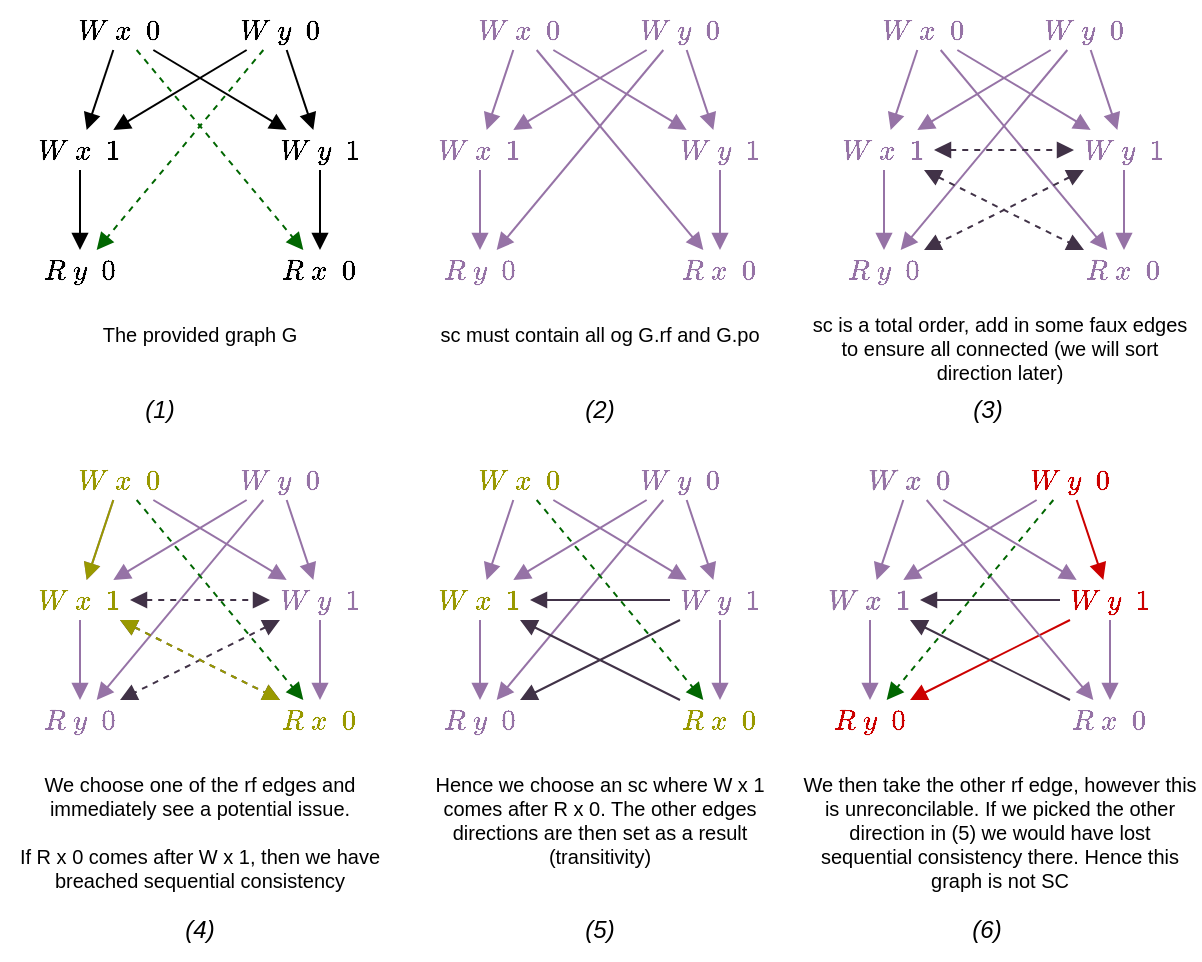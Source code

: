 <mxfile version="20.3.0" type="device"><diagram id="4VJeK3GDb2uLRz9aLx26" name="Page-1"><mxGraphModel dx="1470" dy="714" grid="1" gridSize="10" guides="1" tooltips="1" connect="1" arrows="1" fold="1" page="1" pageScale="1" pageWidth="827" pageHeight="1169" math="1" shadow="0"><root><mxCell id="0"/><mxCell id="1" parent="0"/><mxCell id="dcr5eN3HwHTnz_2Cp5OZ-1" style="rounded=0;orthogonalLoop=1;jettySize=auto;html=1;endArrow=block;endFill=1;" edge="1" parent="1" source="dcr5eN3HwHTnz_2Cp5OZ-3" target="dcr5eN3HwHTnz_2Cp5OZ-10"><mxGeometry relative="1" as="geometry"/></mxCell><mxCell id="dcr5eN3HwHTnz_2Cp5OZ-2" style="edgeStyle=none;rounded=0;orthogonalLoop=1;jettySize=auto;html=1;endArrow=block;endFill=1;" edge="1" parent="1" source="dcr5eN3HwHTnz_2Cp5OZ-3" target="dcr5eN3HwHTnz_2Cp5OZ-12"><mxGeometry relative="1" as="geometry"/></mxCell><mxCell id="dcr5eN3HwHTnz_2Cp5OZ-3" value="$$W \ x \ \ 0$$" style="text;html=1;strokeColor=none;fillColor=none;align=center;verticalAlign=middle;whiteSpace=wrap;rounded=0;" vertex="1" parent="1"><mxGeometry x="275" y="185" width="50" height="20" as="geometry"/></mxCell><mxCell id="dcr5eN3HwHTnz_2Cp5OZ-4" style="edgeStyle=none;rounded=0;orthogonalLoop=1;jettySize=auto;html=1;endArrow=block;endFill=1;" edge="1" parent="1" source="dcr5eN3HwHTnz_2Cp5OZ-7" target="dcr5eN3HwHTnz_2Cp5OZ-12"><mxGeometry relative="1" as="geometry"/></mxCell><mxCell id="dcr5eN3HwHTnz_2Cp5OZ-5" style="edgeStyle=none;rounded=0;orthogonalLoop=1;jettySize=auto;html=1;endArrow=block;endFill=1;" edge="1" parent="1" source="dcr5eN3HwHTnz_2Cp5OZ-7" target="dcr5eN3HwHTnz_2Cp5OZ-10"><mxGeometry relative="1" as="geometry"/></mxCell><mxCell id="dcr5eN3HwHTnz_2Cp5OZ-6" style="edgeStyle=none;rounded=0;orthogonalLoop=1;jettySize=auto;html=1;strokeColor=#006600;strokeWidth=1;endArrow=block;endFill=1;endSize=6;dashed=1;" edge="1" parent="1" source="dcr5eN3HwHTnz_2Cp5OZ-7" target="dcr5eN3HwHTnz_2Cp5OZ-13"><mxGeometry relative="1" as="geometry"/></mxCell><mxCell id="dcr5eN3HwHTnz_2Cp5OZ-7" value="$$W \ y \ \ 0$$" style="text;html=1;strokeColor=none;fillColor=none;align=center;verticalAlign=middle;whiteSpace=wrap;rounded=0;" vertex="1" parent="1"><mxGeometry x="355" y="185" width="50" height="20" as="geometry"/></mxCell><mxCell id="dcr5eN3HwHTnz_2Cp5OZ-8" style="edgeStyle=none;rounded=0;orthogonalLoop=1;jettySize=auto;html=1;exitX=0.5;exitY=1;exitDx=0;exitDy=0;endArrow=block;endFill=1;" edge="1" parent="1" source="dcr5eN3HwHTnz_2Cp5OZ-10" target="dcr5eN3HwHTnz_2Cp5OZ-13"><mxGeometry relative="1" as="geometry"/></mxCell><mxCell id="dcr5eN3HwHTnz_2Cp5OZ-9" style="edgeStyle=none;rounded=0;orthogonalLoop=1;jettySize=auto;html=1;strokeColor=#006600;strokeWidth=1;endArrow=block;endFill=1;endSize=6;dashed=1;" edge="1" parent="1" source="dcr5eN3HwHTnz_2Cp5OZ-3" target="dcr5eN3HwHTnz_2Cp5OZ-14"><mxGeometry relative="1" as="geometry"/></mxCell><mxCell id="dcr5eN3HwHTnz_2Cp5OZ-10" value="$$W \ x \ \ 1$$" style="text;html=1;strokeColor=none;fillColor=none;align=center;verticalAlign=middle;whiteSpace=wrap;rounded=0;" vertex="1" parent="1"><mxGeometry x="255" y="245" width="50" height="20" as="geometry"/></mxCell><mxCell id="dcr5eN3HwHTnz_2Cp5OZ-11" style="edgeStyle=none;rounded=0;orthogonalLoop=1;jettySize=auto;html=1;exitX=0.5;exitY=1;exitDx=0;exitDy=0;endArrow=block;endFill=1;" edge="1" parent="1" source="dcr5eN3HwHTnz_2Cp5OZ-12" target="dcr5eN3HwHTnz_2Cp5OZ-14"><mxGeometry relative="1" as="geometry"/></mxCell><mxCell id="dcr5eN3HwHTnz_2Cp5OZ-12" value="$$W \ y \ \ 1$$" style="text;html=1;strokeColor=none;fillColor=none;align=center;verticalAlign=middle;whiteSpace=wrap;rounded=0;" vertex="1" parent="1"><mxGeometry x="375" y="245" width="50" height="20" as="geometry"/></mxCell><mxCell id="dcr5eN3HwHTnz_2Cp5OZ-13" value="$$R \ y \ \ 0$$" style="text;html=1;strokeColor=none;fillColor=none;align=center;verticalAlign=middle;whiteSpace=wrap;rounded=0;" vertex="1" parent="1"><mxGeometry x="255" y="305" width="50" height="20" as="geometry"/></mxCell><mxCell id="dcr5eN3HwHTnz_2Cp5OZ-14" value="$$R \ x \ \ 0$$" style="text;html=1;strokeColor=none;fillColor=none;align=center;verticalAlign=middle;whiteSpace=wrap;rounded=0;" vertex="1" parent="1"><mxGeometry x="375" y="305" width="50" height="20" as="geometry"/></mxCell><mxCell id="dcr5eN3HwHTnz_2Cp5OZ-15" style="rounded=0;orthogonalLoop=1;jettySize=auto;html=1;endArrow=block;endFill=1;fillColor=#e1d5e7;strokeColor=#9673a6;" edge="1" parent="1" source="dcr5eN3HwHTnz_2Cp5OZ-17" target="dcr5eN3HwHTnz_2Cp5OZ-22"><mxGeometry relative="1" as="geometry"/></mxCell><mxCell id="dcr5eN3HwHTnz_2Cp5OZ-16" style="edgeStyle=none;rounded=0;orthogonalLoop=1;jettySize=auto;html=1;endArrow=block;endFill=1;fillColor=#e1d5e7;strokeColor=#9673a6;" edge="1" parent="1" source="dcr5eN3HwHTnz_2Cp5OZ-17" target="dcr5eN3HwHTnz_2Cp5OZ-24"><mxGeometry relative="1" as="geometry"/></mxCell><mxCell id="dcr5eN3HwHTnz_2Cp5OZ-17" value="$$W \ x \ \ 0$$" style="text;html=1;strokeColor=none;fillColor=none;align=center;verticalAlign=middle;whiteSpace=wrap;rounded=0;fontColor=#9673A6;" vertex="1" parent="1"><mxGeometry x="475" y="185" width="50" height="20" as="geometry"/></mxCell><mxCell id="dcr5eN3HwHTnz_2Cp5OZ-18" style="edgeStyle=none;rounded=0;orthogonalLoop=1;jettySize=auto;html=1;endArrow=block;endFill=1;fillColor=#e1d5e7;strokeColor=#9673a6;" edge="1" parent="1" source="dcr5eN3HwHTnz_2Cp5OZ-20" target="dcr5eN3HwHTnz_2Cp5OZ-24"><mxGeometry relative="1" as="geometry"/></mxCell><mxCell id="dcr5eN3HwHTnz_2Cp5OZ-19" style="edgeStyle=none;rounded=0;orthogonalLoop=1;jettySize=auto;html=1;endArrow=block;endFill=1;fillColor=#e1d5e7;strokeColor=#9673a6;" edge="1" parent="1" source="dcr5eN3HwHTnz_2Cp5OZ-20" target="dcr5eN3HwHTnz_2Cp5OZ-22"><mxGeometry relative="1" as="geometry"/></mxCell><mxCell id="dcr5eN3HwHTnz_2Cp5OZ-20" value="$$W \ y \ \ 0$$" style="text;html=1;strokeColor=none;fillColor=none;align=center;verticalAlign=middle;whiteSpace=wrap;rounded=0;fontColor=#9673A6;" vertex="1" parent="1"><mxGeometry x="555" y="185" width="50" height="20" as="geometry"/></mxCell><mxCell id="dcr5eN3HwHTnz_2Cp5OZ-21" style="edgeStyle=none;rounded=0;orthogonalLoop=1;jettySize=auto;html=1;exitX=0.5;exitY=1;exitDx=0;exitDy=0;endArrow=block;endFill=1;fillColor=#e1d5e7;strokeColor=#9673a6;" edge="1" parent="1" source="dcr5eN3HwHTnz_2Cp5OZ-22" target="dcr5eN3HwHTnz_2Cp5OZ-25"><mxGeometry relative="1" as="geometry"/></mxCell><mxCell id="dcr5eN3HwHTnz_2Cp5OZ-22" value="$$W \ x \ \ 1$$" style="text;html=1;strokeColor=none;fillColor=none;align=center;verticalAlign=middle;whiteSpace=wrap;rounded=0;fontColor=#9673A6;" vertex="1" parent="1"><mxGeometry x="455" y="245" width="50" height="20" as="geometry"/></mxCell><mxCell id="dcr5eN3HwHTnz_2Cp5OZ-23" style="edgeStyle=none;rounded=0;orthogonalLoop=1;jettySize=auto;html=1;exitX=0.5;exitY=1;exitDx=0;exitDy=0;endArrow=block;endFill=1;fillColor=#e1d5e7;strokeColor=#9673a6;" edge="1" parent="1" source="dcr5eN3HwHTnz_2Cp5OZ-24" target="dcr5eN3HwHTnz_2Cp5OZ-26"><mxGeometry relative="1" as="geometry"/></mxCell><mxCell id="dcr5eN3HwHTnz_2Cp5OZ-24" value="$$W \ y \ \ 1$$" style="text;html=1;strokeColor=none;fillColor=none;align=center;verticalAlign=middle;whiteSpace=wrap;rounded=0;fontColor=#9673A6;" vertex="1" parent="1"><mxGeometry x="575" y="245" width="50" height="20" as="geometry"/></mxCell><mxCell id="dcr5eN3HwHTnz_2Cp5OZ-25" value="$$R \ y \ \ 0$$" style="text;html=1;strokeColor=none;fillColor=none;align=center;verticalAlign=middle;whiteSpace=wrap;rounded=0;fontColor=#9673A6;" vertex="1" parent="1"><mxGeometry x="455" y="305" width="50" height="20" as="geometry"/></mxCell><mxCell id="dcr5eN3HwHTnz_2Cp5OZ-26" value="$$R \ x \ \ 0$$" style="text;html=1;strokeColor=none;fillColor=none;align=center;verticalAlign=middle;whiteSpace=wrap;rounded=0;fontColor=#9673A6;" vertex="1" parent="1"><mxGeometry x="575" y="305" width="50" height="20" as="geometry"/></mxCell><mxCell id="dcr5eN3HwHTnz_2Cp5OZ-27" style="edgeStyle=none;rounded=0;orthogonalLoop=1;jettySize=auto;html=1;endArrow=block;endFill=1;fillColor=#e1d5e7;strokeColor=#9673a6;" edge="1" parent="1" source="dcr5eN3HwHTnz_2Cp5OZ-20" target="dcr5eN3HwHTnz_2Cp5OZ-25"><mxGeometry relative="1" as="geometry"><mxPoint x="410" y="275" as="sourcePoint"/><mxPoint x="410" y="315" as="targetPoint"/></mxGeometry></mxCell><mxCell id="dcr5eN3HwHTnz_2Cp5OZ-28" style="edgeStyle=none;rounded=0;orthogonalLoop=1;jettySize=auto;html=1;endArrow=block;endFill=1;fillColor=#e1d5e7;strokeColor=#9673a6;" edge="1" parent="1" source="dcr5eN3HwHTnz_2Cp5OZ-17" target="dcr5eN3HwHTnz_2Cp5OZ-26"><mxGeometry relative="1" as="geometry"><mxPoint x="581.667" y="215" as="sourcePoint"/><mxPoint x="498.333" y="315" as="targetPoint"/></mxGeometry></mxCell><mxCell id="dcr5eN3HwHTnz_2Cp5OZ-29" style="rounded=0;orthogonalLoop=1;jettySize=auto;html=1;endArrow=block;endFill=1;fillColor=#e1d5e7;strokeColor=#9673a6;" edge="1" parent="1" source="dcr5eN3HwHTnz_2Cp5OZ-31" target="dcr5eN3HwHTnz_2Cp5OZ-36"><mxGeometry relative="1" as="geometry"/></mxCell><mxCell id="dcr5eN3HwHTnz_2Cp5OZ-30" style="edgeStyle=none;rounded=0;orthogonalLoop=1;jettySize=auto;html=1;endArrow=block;endFill=1;fillColor=#e1d5e7;strokeColor=#9673a6;" edge="1" parent="1" source="dcr5eN3HwHTnz_2Cp5OZ-31" target="dcr5eN3HwHTnz_2Cp5OZ-38"><mxGeometry relative="1" as="geometry"/></mxCell><mxCell id="dcr5eN3HwHTnz_2Cp5OZ-31" value="$$W \ x \ \ 0$$" style="text;html=1;strokeColor=none;fillColor=none;align=center;verticalAlign=middle;whiteSpace=wrap;rounded=0;fontColor=#999900;" vertex="1" parent="1"><mxGeometry x="475" y="410" width="50" height="20" as="geometry"/></mxCell><mxCell id="dcr5eN3HwHTnz_2Cp5OZ-32" style="edgeStyle=none;rounded=0;orthogonalLoop=1;jettySize=auto;html=1;endArrow=block;endFill=1;fillColor=#e1d5e7;strokeColor=#9673a6;" edge="1" parent="1" source="dcr5eN3HwHTnz_2Cp5OZ-34" target="dcr5eN3HwHTnz_2Cp5OZ-38"><mxGeometry relative="1" as="geometry"/></mxCell><mxCell id="dcr5eN3HwHTnz_2Cp5OZ-33" style="edgeStyle=none;rounded=0;orthogonalLoop=1;jettySize=auto;html=1;endArrow=block;endFill=1;fillColor=#e1d5e7;strokeColor=#9673a6;" edge="1" parent="1" source="dcr5eN3HwHTnz_2Cp5OZ-34" target="dcr5eN3HwHTnz_2Cp5OZ-36"><mxGeometry relative="1" as="geometry"/></mxCell><mxCell id="dcr5eN3HwHTnz_2Cp5OZ-34" value="$$W \ y \ \ 0$$" style="text;html=1;strokeColor=none;fillColor=none;align=center;verticalAlign=middle;whiteSpace=wrap;rounded=0;fontColor=#9673A6;" vertex="1" parent="1"><mxGeometry x="555" y="410" width="50" height="20" as="geometry"/></mxCell><mxCell id="dcr5eN3HwHTnz_2Cp5OZ-35" style="edgeStyle=none;rounded=0;orthogonalLoop=1;jettySize=auto;html=1;exitX=0.5;exitY=1;exitDx=0;exitDy=0;endArrow=block;endFill=1;fillColor=#e1d5e7;strokeColor=#9673a6;" edge="1" parent="1" source="dcr5eN3HwHTnz_2Cp5OZ-36" target="dcr5eN3HwHTnz_2Cp5OZ-39"><mxGeometry relative="1" as="geometry"/></mxCell><mxCell id="dcr5eN3HwHTnz_2Cp5OZ-36" value="$$W \ x \ \ 1$$" style="text;html=1;strokeColor=none;fillColor=none;align=center;verticalAlign=middle;whiteSpace=wrap;rounded=0;fontColor=#999900;" vertex="1" parent="1"><mxGeometry x="455" y="470" width="50" height="20" as="geometry"/></mxCell><mxCell id="dcr5eN3HwHTnz_2Cp5OZ-37" style="edgeStyle=none;rounded=0;orthogonalLoop=1;jettySize=auto;html=1;exitX=0.5;exitY=1;exitDx=0;exitDy=0;endArrow=block;endFill=1;fillColor=#e1d5e7;strokeColor=#9673a6;" edge="1" parent="1" source="dcr5eN3HwHTnz_2Cp5OZ-38" target="dcr5eN3HwHTnz_2Cp5OZ-40"><mxGeometry relative="1" as="geometry"/></mxCell><mxCell id="dcr5eN3HwHTnz_2Cp5OZ-38" value="$$W \ y \ \ 1$$" style="text;html=1;strokeColor=none;fillColor=none;align=center;verticalAlign=middle;whiteSpace=wrap;rounded=0;fontColor=#9673A6;" vertex="1" parent="1"><mxGeometry x="575" y="470" width="50" height="20" as="geometry"/></mxCell><mxCell id="dcr5eN3HwHTnz_2Cp5OZ-39" value="$$R \ y \ \ 0$$" style="text;html=1;strokeColor=none;fillColor=none;align=center;verticalAlign=middle;whiteSpace=wrap;rounded=0;fontColor=#9673A6;" vertex="1" parent="1"><mxGeometry x="455" y="530" width="50" height="20" as="geometry"/></mxCell><mxCell id="dcr5eN3HwHTnz_2Cp5OZ-40" value="$$R \ x \ \ 0$$" style="text;html=1;strokeColor=none;fillColor=none;align=center;verticalAlign=middle;whiteSpace=wrap;rounded=0;fontColor=#999900;" vertex="1" parent="1"><mxGeometry x="575" y="530" width="50" height="20" as="geometry"/></mxCell><mxCell id="dcr5eN3HwHTnz_2Cp5OZ-41" style="edgeStyle=none;rounded=0;orthogonalLoop=1;jettySize=auto;html=1;endArrow=block;endFill=1;fillColor=#e1d5e7;strokeColor=#9673a6;" edge="1" parent="1" source="dcr5eN3HwHTnz_2Cp5OZ-34" target="dcr5eN3HwHTnz_2Cp5OZ-39"><mxGeometry relative="1" as="geometry"><mxPoint x="410" y="500" as="sourcePoint"/><mxPoint x="410" y="540" as="targetPoint"/></mxGeometry></mxCell><mxCell id="dcr5eN3HwHTnz_2Cp5OZ-42" style="edgeStyle=none;rounded=0;orthogonalLoop=1;jettySize=auto;html=1;endArrow=none;endFill=0;fillColor=#e1d5e7;strokeColor=#413247;exitX=1;exitY=0.5;exitDx=0;exitDy=0;entryX=0;entryY=0.5;entryDx=0;entryDy=0;startArrow=block;startFill=1;" edge="1" parent="1" source="dcr5eN3HwHTnz_2Cp5OZ-36" target="dcr5eN3HwHTnz_2Cp5OZ-38"><mxGeometry relative="1" as="geometry"><mxPoint x="581.667" y="440" as="sourcePoint"/><mxPoint x="498.333" y="540" as="targetPoint"/></mxGeometry></mxCell><mxCell id="dcr5eN3HwHTnz_2Cp5OZ-43" style="edgeStyle=none;rounded=0;orthogonalLoop=1;jettySize=auto;html=1;endArrow=none;endFill=0;fillColor=#e1d5e7;strokeColor=#413247;startArrow=block;startFill=1;" edge="1" parent="1" source="dcr5eN3HwHTnz_2Cp5OZ-36" target="dcr5eN3HwHTnz_2Cp5OZ-40"><mxGeometry relative="1" as="geometry"><mxPoint x="515" y="490" as="sourcePoint"/><mxPoint x="585" y="490" as="targetPoint"/></mxGeometry></mxCell><mxCell id="dcr5eN3HwHTnz_2Cp5OZ-44" style="edgeStyle=none;rounded=0;orthogonalLoop=1;jettySize=auto;html=1;endArrow=block;endFill=1;fillColor=#e1d5e7;strokeColor=#413247;startArrow=none;startFill=0;" edge="1" parent="1" source="dcr5eN3HwHTnz_2Cp5OZ-38" target="dcr5eN3HwHTnz_2Cp5OZ-39"><mxGeometry relative="1" as="geometry"><mxPoint x="510" y="500" as="sourcePoint"/><mxPoint x="545" y="570" as="targetPoint"/></mxGeometry></mxCell><mxCell id="dcr5eN3HwHTnz_2Cp5OZ-45" style="edgeStyle=none;rounded=0;orthogonalLoop=1;jettySize=auto;html=1;strokeColor=#006600;strokeWidth=1;endArrow=block;endFill=1;endSize=6;dashed=1;" edge="1" parent="1" source="dcr5eN3HwHTnz_2Cp5OZ-31" target="dcr5eN3HwHTnz_2Cp5OZ-40"><mxGeometry relative="1" as="geometry"><mxPoint x="418.333" y="260" as="sourcePoint"/><mxPoint x="501.667" y="360" as="targetPoint"/></mxGeometry></mxCell><mxCell id="dcr5eN3HwHTnz_2Cp5OZ-47" style="rounded=0;orthogonalLoop=1;jettySize=auto;html=1;endArrow=block;endFill=1;fillColor=#e1d5e7;strokeColor=#9673a6;" edge="1" parent="1" source="dcr5eN3HwHTnz_2Cp5OZ-49" target="dcr5eN3HwHTnz_2Cp5OZ-54"><mxGeometry relative="1" as="geometry"/></mxCell><mxCell id="dcr5eN3HwHTnz_2Cp5OZ-48" style="edgeStyle=none;rounded=0;orthogonalLoop=1;jettySize=auto;html=1;endArrow=block;endFill=1;fillColor=#e1d5e7;strokeColor=#9673a6;" edge="1" parent="1" source="dcr5eN3HwHTnz_2Cp5OZ-49" target="dcr5eN3HwHTnz_2Cp5OZ-56"><mxGeometry relative="1" as="geometry"/></mxCell><mxCell id="dcr5eN3HwHTnz_2Cp5OZ-49" value="$$W \ x \ \ 0$$" style="text;html=1;strokeColor=none;fillColor=none;align=center;verticalAlign=middle;whiteSpace=wrap;rounded=0;" vertex="1" parent="1"><mxGeometry x="670" y="410" width="50" height="20" as="geometry"/></mxCell><mxCell id="dcr5eN3HwHTnz_2Cp5OZ-50" style="edgeStyle=none;rounded=0;orthogonalLoop=1;jettySize=auto;html=1;endArrow=block;endFill=1;fillColor=#e1d5e7;strokeColor=#CC0000;" edge="1" parent="1" source="dcr5eN3HwHTnz_2Cp5OZ-52" target="dcr5eN3HwHTnz_2Cp5OZ-56"><mxGeometry relative="1" as="geometry"/></mxCell><mxCell id="dcr5eN3HwHTnz_2Cp5OZ-51" style="edgeStyle=none;rounded=0;orthogonalLoop=1;jettySize=auto;html=1;endArrow=block;endFill=1;fillColor=#e1d5e7;strokeColor=#9673a6;" edge="1" parent="1" source="dcr5eN3HwHTnz_2Cp5OZ-52" target="dcr5eN3HwHTnz_2Cp5OZ-54"><mxGeometry relative="1" as="geometry"/></mxCell><mxCell id="dcr5eN3HwHTnz_2Cp5OZ-52" value="$$W \ y \ \ 0$$" style="text;html=1;strokeColor=none;fillColor=none;align=center;verticalAlign=middle;whiteSpace=wrap;rounded=0;fontColor=#CC0000;" vertex="1" parent="1"><mxGeometry x="750" y="410" width="50" height="20" as="geometry"/></mxCell><mxCell id="dcr5eN3HwHTnz_2Cp5OZ-53" style="edgeStyle=none;rounded=0;orthogonalLoop=1;jettySize=auto;html=1;exitX=0.5;exitY=1;exitDx=0;exitDy=0;endArrow=block;endFill=1;fillColor=#e1d5e7;strokeColor=#9673a6;" edge="1" parent="1" source="dcr5eN3HwHTnz_2Cp5OZ-54" target="dcr5eN3HwHTnz_2Cp5OZ-57"><mxGeometry relative="1" as="geometry"/></mxCell><mxCell id="dcr5eN3HwHTnz_2Cp5OZ-54" value="$$W \ x \ \ 1$$" style="text;html=1;strokeColor=none;fillColor=none;align=center;verticalAlign=middle;whiteSpace=wrap;rounded=0;" vertex="1" parent="1"><mxGeometry x="650" y="470" width="50" height="20" as="geometry"/></mxCell><mxCell id="dcr5eN3HwHTnz_2Cp5OZ-55" style="edgeStyle=none;rounded=0;orthogonalLoop=1;jettySize=auto;html=1;exitX=0.5;exitY=1;exitDx=0;exitDy=0;endArrow=block;endFill=1;fillColor=#e1d5e7;strokeColor=#9673a6;" edge="1" parent="1" source="dcr5eN3HwHTnz_2Cp5OZ-56" target="dcr5eN3HwHTnz_2Cp5OZ-58"><mxGeometry relative="1" as="geometry"/></mxCell><mxCell id="dcr5eN3HwHTnz_2Cp5OZ-56" value="$$W \ y \ \ 1$$" style="text;html=1;strokeColor=none;fillColor=none;align=center;verticalAlign=middle;whiteSpace=wrap;rounded=0;fontColor=#CC0000;" vertex="1" parent="1"><mxGeometry x="770" y="470" width="50" height="20" as="geometry"/></mxCell><mxCell id="dcr5eN3HwHTnz_2Cp5OZ-57" value="$$R \ y \ \ 0$$" style="text;html=1;strokeColor=none;fillColor=none;align=center;verticalAlign=middle;whiteSpace=wrap;rounded=0;fontColor=#CC0000;" vertex="1" parent="1"><mxGeometry x="650" y="530" width="50" height="20" as="geometry"/></mxCell><mxCell id="dcr5eN3HwHTnz_2Cp5OZ-58" value="$$R \ x \ \ 0$$" style="text;html=1;strokeColor=none;fillColor=none;align=center;verticalAlign=middle;whiteSpace=wrap;rounded=0;fontColor=#9673A6;" vertex="1" parent="1"><mxGeometry x="770" y="530" width="50" height="20" as="geometry"/></mxCell><mxCell id="dcr5eN3HwHTnz_2Cp5OZ-59" style="edgeStyle=none;rounded=0;orthogonalLoop=1;jettySize=auto;html=1;endArrow=none;endFill=0;fillColor=#e1d5e7;strokeColor=#413247;exitX=1;exitY=0.5;exitDx=0;exitDy=0;entryX=0;entryY=0.5;entryDx=0;entryDy=0;startArrow=block;startFill=1;" edge="1" parent="1" source="dcr5eN3HwHTnz_2Cp5OZ-54" target="dcr5eN3HwHTnz_2Cp5OZ-56"><mxGeometry relative="1" as="geometry"><mxPoint x="776.667" y="440" as="sourcePoint"/><mxPoint x="693.333" y="540" as="targetPoint"/></mxGeometry></mxCell><mxCell id="dcr5eN3HwHTnz_2Cp5OZ-60" style="edgeStyle=none;rounded=0;orthogonalLoop=1;jettySize=auto;html=1;endArrow=none;endFill=0;fillColor=#e1d5e7;strokeColor=#413247;startArrow=block;startFill=1;" edge="1" parent="1" source="dcr5eN3HwHTnz_2Cp5OZ-54" target="dcr5eN3HwHTnz_2Cp5OZ-58"><mxGeometry relative="1" as="geometry"><mxPoint x="710" y="490" as="sourcePoint"/><mxPoint x="780" y="490" as="targetPoint"/></mxGeometry></mxCell><mxCell id="dcr5eN3HwHTnz_2Cp5OZ-61" style="edgeStyle=none;rounded=0;orthogonalLoop=1;jettySize=auto;html=1;endArrow=block;endFill=1;fillColor=#e1d5e7;strokeColor=#CC0000;startArrow=none;startFill=0;" edge="1" parent="1" source="dcr5eN3HwHTnz_2Cp5OZ-56" target="dcr5eN3HwHTnz_2Cp5OZ-57"><mxGeometry relative="1" as="geometry"><mxPoint x="705" y="500" as="sourcePoint"/><mxPoint x="740" y="570" as="targetPoint"/></mxGeometry></mxCell><mxCell id="dcr5eN3HwHTnz_2Cp5OZ-62" style="edgeStyle=none;rounded=0;orthogonalLoop=1;jettySize=auto;html=1;endArrow=block;endFill=1;fillColor=#e1d5e7;strokeColor=#9673a6;" edge="1" parent="1" source="dcr5eN3HwHTnz_2Cp5OZ-49" target="dcr5eN3HwHTnz_2Cp5OZ-58"><mxGeometry relative="1" as="geometry"><mxPoint x="685" y="500" as="sourcePoint"/><mxPoint x="685" y="540" as="targetPoint"/></mxGeometry></mxCell><mxCell id="dcr5eN3HwHTnz_2Cp5OZ-63" style="edgeStyle=none;rounded=0;orthogonalLoop=1;jettySize=auto;html=1;strokeColor=#006600;strokeWidth=1;endArrow=block;endFill=1;endSize=6;dashed=1;" edge="1" parent="1" source="dcr5eN3HwHTnz_2Cp5OZ-52" target="dcr5eN3HwHTnz_2Cp5OZ-57"><mxGeometry relative="1" as="geometry"><mxPoint x="503.333" y="440" as="sourcePoint"/><mxPoint x="586.667" y="540" as="targetPoint"/></mxGeometry></mxCell><mxCell id="dcr5eN3HwHTnz_2Cp5OZ-65" style="rounded=0;orthogonalLoop=1;jettySize=auto;html=1;endArrow=block;endFill=1;fillColor=#e1d5e7;strokeColor=#9673a6;" edge="1" parent="1" source="dcr5eN3HwHTnz_2Cp5OZ-67" target="dcr5eN3HwHTnz_2Cp5OZ-72"><mxGeometry relative="1" as="geometry"/></mxCell><mxCell id="dcr5eN3HwHTnz_2Cp5OZ-66" style="edgeStyle=none;rounded=0;orthogonalLoop=1;jettySize=auto;html=1;endArrow=block;endFill=1;fillColor=#e1d5e7;strokeColor=#9673a6;" edge="1" parent="1" source="dcr5eN3HwHTnz_2Cp5OZ-67" target="dcr5eN3HwHTnz_2Cp5OZ-74"><mxGeometry relative="1" as="geometry"/></mxCell><mxCell id="dcr5eN3HwHTnz_2Cp5OZ-67" value="$$W \ x \ \ 0$$" style="text;html=1;strokeColor=none;fillColor=none;align=center;verticalAlign=middle;whiteSpace=wrap;rounded=0;fontColor=#9673A6;" vertex="1" parent="1"><mxGeometry x="677" y="185" width="50" height="20" as="geometry"/></mxCell><mxCell id="dcr5eN3HwHTnz_2Cp5OZ-68" style="edgeStyle=none;rounded=0;orthogonalLoop=1;jettySize=auto;html=1;endArrow=block;endFill=1;fillColor=#e1d5e7;strokeColor=#9673a6;" edge="1" parent="1" source="dcr5eN3HwHTnz_2Cp5OZ-70" target="dcr5eN3HwHTnz_2Cp5OZ-74"><mxGeometry relative="1" as="geometry"/></mxCell><mxCell id="dcr5eN3HwHTnz_2Cp5OZ-69" style="edgeStyle=none;rounded=0;orthogonalLoop=1;jettySize=auto;html=1;endArrow=block;endFill=1;fillColor=#e1d5e7;strokeColor=#9673a6;" edge="1" parent="1" source="dcr5eN3HwHTnz_2Cp5OZ-70" target="dcr5eN3HwHTnz_2Cp5OZ-72"><mxGeometry relative="1" as="geometry"/></mxCell><mxCell id="dcr5eN3HwHTnz_2Cp5OZ-70" value="$$W \ y \ \ 0$$" style="text;html=1;strokeColor=none;fillColor=none;align=center;verticalAlign=middle;whiteSpace=wrap;rounded=0;fontColor=#9673A6;" vertex="1" parent="1"><mxGeometry x="757" y="185" width="50" height="20" as="geometry"/></mxCell><mxCell id="dcr5eN3HwHTnz_2Cp5OZ-71" style="edgeStyle=none;rounded=0;orthogonalLoop=1;jettySize=auto;html=1;exitX=0.5;exitY=1;exitDx=0;exitDy=0;endArrow=block;endFill=1;fillColor=#e1d5e7;strokeColor=#9673a6;" edge="1" parent="1" source="dcr5eN3HwHTnz_2Cp5OZ-72" target="dcr5eN3HwHTnz_2Cp5OZ-75"><mxGeometry relative="1" as="geometry"/></mxCell><mxCell id="dcr5eN3HwHTnz_2Cp5OZ-72" value="$$W \ x \ \ 1$$" style="text;html=1;strokeColor=none;fillColor=none;align=center;verticalAlign=middle;whiteSpace=wrap;rounded=0;fontColor=#9673A6;" vertex="1" parent="1"><mxGeometry x="657" y="245" width="50" height="20" as="geometry"/></mxCell><mxCell id="dcr5eN3HwHTnz_2Cp5OZ-73" style="edgeStyle=none;rounded=0;orthogonalLoop=1;jettySize=auto;html=1;exitX=0.5;exitY=1;exitDx=0;exitDy=0;endArrow=block;endFill=1;fillColor=#e1d5e7;strokeColor=#9673a6;" edge="1" parent="1" source="dcr5eN3HwHTnz_2Cp5OZ-74" target="dcr5eN3HwHTnz_2Cp5OZ-76"><mxGeometry relative="1" as="geometry"/></mxCell><mxCell id="dcr5eN3HwHTnz_2Cp5OZ-74" value="$$W \ y \ \ 1$$" style="text;html=1;strokeColor=none;fillColor=none;align=center;verticalAlign=middle;whiteSpace=wrap;rounded=0;fontColor=#9673A6;" vertex="1" parent="1"><mxGeometry x="777" y="245" width="50" height="20" as="geometry"/></mxCell><mxCell id="dcr5eN3HwHTnz_2Cp5OZ-75" value="$$R \ y \ \ 0$$" style="text;html=1;strokeColor=none;fillColor=none;align=center;verticalAlign=middle;whiteSpace=wrap;rounded=0;fontColor=#9673A6;" vertex="1" parent="1"><mxGeometry x="657" y="305" width="50" height="20" as="geometry"/></mxCell><mxCell id="dcr5eN3HwHTnz_2Cp5OZ-76" value="$$R \ x \ \ 0$$" style="text;html=1;strokeColor=none;fillColor=none;align=center;verticalAlign=middle;whiteSpace=wrap;rounded=0;fontColor=#9673A6;" vertex="1" parent="1"><mxGeometry x="777" y="305" width="50" height="20" as="geometry"/></mxCell><mxCell id="dcr5eN3HwHTnz_2Cp5OZ-77" style="edgeStyle=none;rounded=0;orthogonalLoop=1;jettySize=auto;html=1;endArrow=block;endFill=1;fillColor=#e1d5e7;strokeColor=#9673a6;" edge="1" parent="1" source="dcr5eN3HwHTnz_2Cp5OZ-70" target="dcr5eN3HwHTnz_2Cp5OZ-75"><mxGeometry relative="1" as="geometry"><mxPoint x="612" y="275" as="sourcePoint"/><mxPoint x="612" y="315" as="targetPoint"/></mxGeometry></mxCell><mxCell id="dcr5eN3HwHTnz_2Cp5OZ-78" style="edgeStyle=none;rounded=0;orthogonalLoop=1;jettySize=auto;html=1;endArrow=block;endFill=1;fillColor=#e1d5e7;strokeColor=#9673a6;" edge="1" parent="1" source="dcr5eN3HwHTnz_2Cp5OZ-67" target="dcr5eN3HwHTnz_2Cp5OZ-76"><mxGeometry relative="1" as="geometry"><mxPoint x="783.667" y="215" as="sourcePoint"/><mxPoint x="700.333" y="315" as="targetPoint"/></mxGeometry></mxCell><mxCell id="dcr5eN3HwHTnz_2Cp5OZ-79" style="edgeStyle=none;rounded=0;orthogonalLoop=1;jettySize=auto;html=1;endArrow=block;endFill=1;fillColor=#e1d5e7;strokeColor=#413247;exitX=1;exitY=0.5;exitDx=0;exitDy=0;entryX=0;entryY=0.5;entryDx=0;entryDy=0;startArrow=block;startFill=1;dashed=1;" edge="1" parent="1" source="dcr5eN3HwHTnz_2Cp5OZ-72" target="dcr5eN3HwHTnz_2Cp5OZ-74"><mxGeometry relative="1" as="geometry"><mxPoint x="783.667" y="215" as="sourcePoint"/><mxPoint x="700.333" y="315" as="targetPoint"/></mxGeometry></mxCell><mxCell id="dcr5eN3HwHTnz_2Cp5OZ-80" style="edgeStyle=none;rounded=0;orthogonalLoop=1;jettySize=auto;html=1;endArrow=block;endFill=1;fillColor=#e1d5e7;strokeColor=#413247;startArrow=block;startFill=1;dashed=1;" edge="1" parent="1" source="dcr5eN3HwHTnz_2Cp5OZ-72" target="dcr5eN3HwHTnz_2Cp5OZ-76"><mxGeometry relative="1" as="geometry"><mxPoint x="717" y="265" as="sourcePoint"/><mxPoint x="787" y="265" as="targetPoint"/></mxGeometry></mxCell><mxCell id="dcr5eN3HwHTnz_2Cp5OZ-81" style="edgeStyle=none;rounded=0;orthogonalLoop=1;jettySize=auto;html=1;endArrow=block;endFill=1;fillColor=#e1d5e7;strokeColor=#413247;startArrow=block;startFill=1;dashed=1;" edge="1" parent="1" source="dcr5eN3HwHTnz_2Cp5OZ-74" target="dcr5eN3HwHTnz_2Cp5OZ-75"><mxGeometry relative="1" as="geometry"><mxPoint x="712" y="275" as="sourcePoint"/><mxPoint x="747" y="345" as="targetPoint"/></mxGeometry></mxCell><mxCell id="dcr5eN3HwHTnz_2Cp5OZ-82" value="sc is a total order, add in some faux edges to ensure all connected (we will sort direction later)" style="text;html=1;strokeColor=none;fillColor=none;align=center;verticalAlign=top;whiteSpace=wrap;rounded=0;fontColor=#000000;fontSize=10;" vertex="1" parent="1"><mxGeometry x="640" y="330" width="200" height="30" as="geometry"/></mxCell><mxCell id="dcr5eN3HwHTnz_2Cp5OZ-83" style="rounded=0;orthogonalLoop=1;jettySize=auto;html=1;endArrow=block;endFill=1;fillColor=#e1d5e7;strokeColor=#9673a6;" edge="1" parent="1" source="dcr5eN3HwHTnz_2Cp5OZ-85" target="dcr5eN3HwHTnz_2Cp5OZ-90"><mxGeometry relative="1" as="geometry"/></mxCell><mxCell id="dcr5eN3HwHTnz_2Cp5OZ-84" style="edgeStyle=none;rounded=0;orthogonalLoop=1;jettySize=auto;html=1;endArrow=block;endFill=1;fillColor=#e1d5e7;strokeColor=#9673a6;" edge="1" parent="1" source="dcr5eN3HwHTnz_2Cp5OZ-85" target="dcr5eN3HwHTnz_2Cp5OZ-92"><mxGeometry relative="1" as="geometry"/></mxCell><mxCell id="dcr5eN3HwHTnz_2Cp5OZ-85" value="$$W \ x \ \ 0$$" style="text;html=1;strokeColor=none;fillColor=none;align=center;verticalAlign=middle;whiteSpace=wrap;rounded=0;fontColor=#999900;" vertex="1" parent="1"><mxGeometry x="275" y="410" width="50" height="20" as="geometry"/></mxCell><mxCell id="dcr5eN3HwHTnz_2Cp5OZ-86" style="edgeStyle=none;rounded=0;orthogonalLoop=1;jettySize=auto;html=1;endArrow=block;endFill=1;fillColor=#e1d5e7;strokeColor=#9673a6;" edge="1" parent="1" source="dcr5eN3HwHTnz_2Cp5OZ-88" target="dcr5eN3HwHTnz_2Cp5OZ-92"><mxGeometry relative="1" as="geometry"/></mxCell><mxCell id="dcr5eN3HwHTnz_2Cp5OZ-87" style="edgeStyle=none;rounded=0;orthogonalLoop=1;jettySize=auto;html=1;endArrow=block;endFill=1;fillColor=#e1d5e7;strokeColor=#9673a6;" edge="1" parent="1" source="dcr5eN3HwHTnz_2Cp5OZ-88" target="dcr5eN3HwHTnz_2Cp5OZ-90"><mxGeometry relative="1" as="geometry"/></mxCell><mxCell id="dcr5eN3HwHTnz_2Cp5OZ-88" value="$$W \ y \ \ 0$$" style="text;html=1;strokeColor=none;fillColor=none;align=center;verticalAlign=middle;whiteSpace=wrap;rounded=0;fontColor=#9673A6;" vertex="1" parent="1"><mxGeometry x="355" y="410" width="50" height="20" as="geometry"/></mxCell><mxCell id="dcr5eN3HwHTnz_2Cp5OZ-89" style="edgeStyle=none;rounded=0;orthogonalLoop=1;jettySize=auto;html=1;exitX=0.5;exitY=1;exitDx=0;exitDy=0;endArrow=block;endFill=1;fillColor=#e1d5e7;strokeColor=#9673a6;" edge="1" parent="1" source="dcr5eN3HwHTnz_2Cp5OZ-90" target="dcr5eN3HwHTnz_2Cp5OZ-93"><mxGeometry relative="1" as="geometry"/></mxCell><mxCell id="dcr5eN3HwHTnz_2Cp5OZ-90" value="$$W \ x \ \ 1$$" style="text;html=1;strokeColor=none;fillColor=none;align=center;verticalAlign=middle;whiteSpace=wrap;rounded=0;fontColor=#999900;" vertex="1" parent="1"><mxGeometry x="255" y="470" width="50" height="20" as="geometry"/></mxCell><mxCell id="dcr5eN3HwHTnz_2Cp5OZ-91" style="edgeStyle=none;rounded=0;orthogonalLoop=1;jettySize=auto;html=1;exitX=0.5;exitY=1;exitDx=0;exitDy=0;endArrow=block;endFill=1;fillColor=#e1d5e7;strokeColor=#9673a6;" edge="1" parent="1" source="dcr5eN3HwHTnz_2Cp5OZ-92" target="dcr5eN3HwHTnz_2Cp5OZ-94"><mxGeometry relative="1" as="geometry"/></mxCell><mxCell id="dcr5eN3HwHTnz_2Cp5OZ-92" value="$$W \ y \ \ 1$$" style="text;html=1;strokeColor=none;fillColor=none;align=center;verticalAlign=middle;whiteSpace=wrap;rounded=0;fontColor=#9673A6;" vertex="1" parent="1"><mxGeometry x="375" y="470" width="50" height="20" as="geometry"/></mxCell><mxCell id="dcr5eN3HwHTnz_2Cp5OZ-93" value="$$R \ y \ \ 0$$" style="text;html=1;strokeColor=none;fillColor=none;align=center;verticalAlign=middle;whiteSpace=wrap;rounded=0;fontColor=#9673A6;" vertex="1" parent="1"><mxGeometry x="255" y="530" width="50" height="20" as="geometry"/></mxCell><mxCell id="dcr5eN3HwHTnz_2Cp5OZ-94" value="$$R \ x \ \ 0$$" style="text;html=1;strokeColor=none;fillColor=none;align=center;verticalAlign=middle;whiteSpace=wrap;rounded=0;fontColor=#999900;" vertex="1" parent="1"><mxGeometry x="375" y="530" width="50" height="20" as="geometry"/></mxCell><mxCell id="dcr5eN3HwHTnz_2Cp5OZ-95" style="edgeStyle=none;rounded=0;orthogonalLoop=1;jettySize=auto;html=1;endArrow=block;endFill=1;fillColor=#e1d5e7;strokeColor=#9673a6;" edge="1" parent="1" source="dcr5eN3HwHTnz_2Cp5OZ-88" target="dcr5eN3HwHTnz_2Cp5OZ-93"><mxGeometry relative="1" as="geometry"><mxPoint x="210" y="500" as="sourcePoint"/><mxPoint x="210" y="540" as="targetPoint"/></mxGeometry></mxCell><mxCell id="dcr5eN3HwHTnz_2Cp5OZ-96" style="edgeStyle=none;rounded=0;orthogonalLoop=1;jettySize=auto;html=1;endArrow=block;endFill=1;fillColor=#e1d5e7;strokeColor=#413247;exitX=1;exitY=0.5;exitDx=0;exitDy=0;entryX=0;entryY=0.5;entryDx=0;entryDy=0;startArrow=block;startFill=1;dashed=1;" edge="1" parent="1" source="dcr5eN3HwHTnz_2Cp5OZ-90" target="dcr5eN3HwHTnz_2Cp5OZ-92"><mxGeometry relative="1" as="geometry"><mxPoint x="381.667" y="440" as="sourcePoint"/><mxPoint x="298.333" y="540" as="targetPoint"/></mxGeometry></mxCell><mxCell id="dcr5eN3HwHTnz_2Cp5OZ-97" style="edgeStyle=none;rounded=0;orthogonalLoop=1;jettySize=auto;html=1;endArrow=block;endFill=1;fillColor=#e1d5e7;strokeColor=#413247;startArrow=block;startFill=1;dashed=1;" edge="1" parent="1" source="dcr5eN3HwHTnz_2Cp5OZ-90" target="dcr5eN3HwHTnz_2Cp5OZ-94"><mxGeometry relative="1" as="geometry"><mxPoint x="315" y="490" as="sourcePoint"/><mxPoint x="385" y="490" as="targetPoint"/></mxGeometry></mxCell><mxCell id="dcr5eN3HwHTnz_2Cp5OZ-98" style="edgeStyle=none;rounded=0;orthogonalLoop=1;jettySize=auto;html=1;endArrow=block;endFill=1;fillColor=#e1d5e7;strokeColor=#413247;startArrow=block;startFill=1;dashed=1;" edge="1" parent="1" source="dcr5eN3HwHTnz_2Cp5OZ-92" target="dcr5eN3HwHTnz_2Cp5OZ-93"><mxGeometry relative="1" as="geometry"><mxPoint x="310" y="500" as="sourcePoint"/><mxPoint x="345" y="570" as="targetPoint"/></mxGeometry></mxCell><mxCell id="dcr5eN3HwHTnz_2Cp5OZ-99" style="edgeStyle=none;rounded=0;orthogonalLoop=1;jettySize=auto;html=1;strokeColor=#006600;strokeWidth=1;endArrow=block;endFill=1;endSize=6;dashed=1;" edge="1" parent="1" source="dcr5eN3HwHTnz_2Cp5OZ-85" target="dcr5eN3HwHTnz_2Cp5OZ-94"><mxGeometry relative="1" as="geometry"><mxPoint x="218.333" y="260" as="sourcePoint"/><mxPoint x="301.667" y="360" as="targetPoint"/></mxGeometry></mxCell><mxCell id="dcr5eN3HwHTnz_2Cp5OZ-101" style="edgeStyle=none;rounded=0;orthogonalLoop=1;jettySize=auto;html=1;endArrow=block;endFill=1;fillColor=#e1d5e7;strokeColor=#999900;startArrow=block;startFill=1;dashed=1;" edge="1" parent="1"><mxGeometry relative="1" as="geometry"><mxPoint x="300" y="490" as="sourcePoint"/><mxPoint x="380" y="530" as="targetPoint"/></mxGeometry></mxCell><mxCell id="dcr5eN3HwHTnz_2Cp5OZ-102" style="rounded=0;orthogonalLoop=1;jettySize=auto;html=1;endArrow=block;endFill=1;fillColor=#e1d5e7;strokeColor=#999900;" edge="1" parent="1"><mxGeometry relative="1" as="geometry"><mxPoint x="296.667" y="430" as="sourcePoint"/><mxPoint x="283.333" y="470" as="targetPoint"/></mxGeometry></mxCell><mxCell id="dcr5eN3HwHTnz_2Cp5OZ-103" value="(1)" style="text;html=1;strokeColor=none;fillColor=none;align=center;verticalAlign=middle;whiteSpace=wrap;rounded=0;fontStyle=2" vertex="1" parent="1"><mxGeometry x="290" y="370" width="60" height="30" as="geometry"/></mxCell><mxCell id="dcr5eN3HwHTnz_2Cp5OZ-104" value="(2)" style="text;html=1;strokeColor=none;fillColor=none;align=center;verticalAlign=middle;whiteSpace=wrap;rounded=0;fontStyle=2" vertex="1" parent="1"><mxGeometry x="510" y="370" width="60" height="30" as="geometry"/></mxCell><mxCell id="dcr5eN3HwHTnz_2Cp5OZ-105" value="(3)" style="text;html=1;strokeColor=none;fillColor=none;align=center;verticalAlign=middle;whiteSpace=wrap;rounded=0;fontStyle=2" vertex="1" parent="1"><mxGeometry x="703.5" y="370" width="60" height="30" as="geometry"/></mxCell><mxCell id="dcr5eN3HwHTnz_2Cp5OZ-106" value="(4)" style="text;html=1;strokeColor=none;fillColor=none;align=center;verticalAlign=middle;whiteSpace=wrap;rounded=0;fontStyle=2" vertex="1" parent="1"><mxGeometry x="240" y="630" width="200" height="30" as="geometry"/></mxCell><mxCell id="dcr5eN3HwHTnz_2Cp5OZ-107" value="(5)" style="text;html=1;strokeColor=none;fillColor=none;align=center;verticalAlign=middle;whiteSpace=wrap;rounded=0;fontStyle=2" vertex="1" parent="1"><mxGeometry x="440" y="630" width="200" height="30" as="geometry"/></mxCell><mxCell id="dcr5eN3HwHTnz_2Cp5OZ-108" value="(6)" style="text;html=1;strokeColor=none;fillColor=none;align=center;verticalAlign=middle;whiteSpace=wrap;rounded=0;fontStyle=2" vertex="1" parent="1"><mxGeometry x="640" y="630" width="187" height="30" as="geometry"/></mxCell><mxCell id="dcr5eN3HwHTnz_2Cp5OZ-109" value="sc must contain all og G.rf and G.po" style="text;html=1;strokeColor=none;fillColor=none;align=center;verticalAlign=top;whiteSpace=wrap;rounded=0;fontColor=#000000;fontSize=10;" vertex="1" parent="1"><mxGeometry x="440" y="335" width="200" height="30" as="geometry"/></mxCell><mxCell id="dcr5eN3HwHTnz_2Cp5OZ-110" value="The provided graph G" style="text;html=1;strokeColor=none;fillColor=none;align=center;verticalAlign=top;whiteSpace=wrap;rounded=0;fontColor=#000000;fontSize=10;" vertex="1" parent="1"><mxGeometry x="240" y="335" width="200" height="30" as="geometry"/></mxCell><mxCell id="dcr5eN3HwHTnz_2Cp5OZ-111" value="We choose one of the rf edges and &lt;br&gt;immediately see a potential issue.&lt;br&gt;&lt;br&gt;If R x 0 comes after W x 1, then we have breached sequential consistency" style="text;html=1;strokeColor=none;fillColor=none;align=center;verticalAlign=top;whiteSpace=wrap;rounded=0;fontColor=#000000;fontSize=10;" vertex="1" parent="1"><mxGeometry x="240" y="560" width="200" height="70" as="geometry"/></mxCell><mxCell id="dcr5eN3HwHTnz_2Cp5OZ-112" value="$$W \ x \ \ 1$$" style="text;html=1;strokeColor=none;fillColor=none;align=center;verticalAlign=middle;whiteSpace=wrap;rounded=0;fontColor=#9673A6;" vertex="1" parent="1"><mxGeometry x="650" y="470" width="50" height="20" as="geometry"/></mxCell><mxCell id="dcr5eN3HwHTnz_2Cp5OZ-113" value="$$W \ x \ \ 0$$" style="text;html=1;strokeColor=none;fillColor=none;align=center;verticalAlign=middle;whiteSpace=wrap;rounded=0;fontColor=#9673A6;" vertex="1" parent="1"><mxGeometry x="670" y="410" width="50" height="20" as="geometry"/></mxCell><mxCell id="dcr5eN3HwHTnz_2Cp5OZ-114" value="Hence we choose an sc where W x 1 comes after R x 0. The other edges directions are then set as a result (transitivity)" style="text;html=1;strokeColor=none;fillColor=none;align=center;verticalAlign=top;whiteSpace=wrap;rounded=0;fontColor=#000000;fontSize=10;" vertex="1" parent="1"><mxGeometry x="450" y="560" width="180" height="70" as="geometry"/></mxCell><mxCell id="dcr5eN3HwHTnz_2Cp5OZ-115" value="We then take the other rf edge, however this is unreconcilable. If we picked the other direction in (5) we would have lost sequential consistency there. Hence this graph is not SC" style="text;html=1;strokeColor=none;fillColor=none;align=center;verticalAlign=top;whiteSpace=wrap;rounded=0;fontColor=#000000;fontSize=10;" vertex="1" parent="1"><mxGeometry x="640" y="560" width="200" height="60" as="geometry"/></mxCell></root></mxGraphModel></diagram></mxfile>